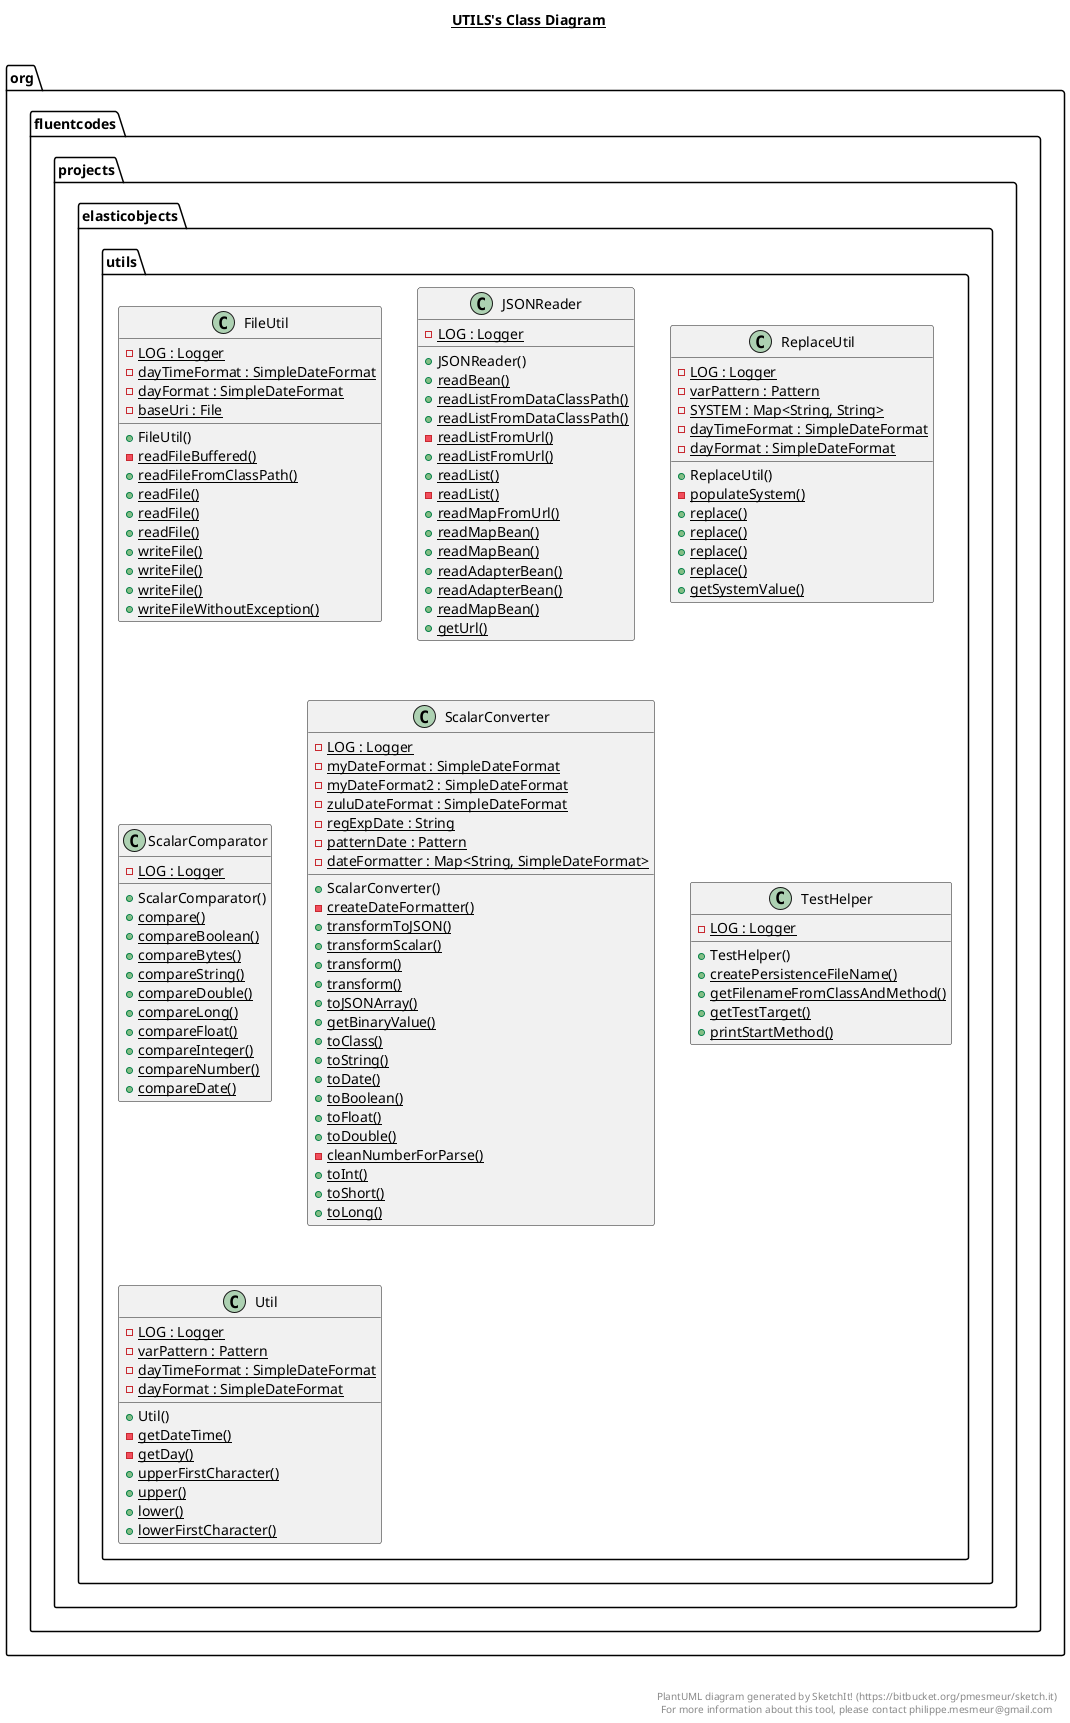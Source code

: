 @startuml

title __UTILS's Class Diagram__\n

  package org.fluentcodes.projects.elasticobjects {
    package org.fluentcodes.projects.elasticobjects.utils {
      class FileUtil {
          {static} - LOG : Logger
          {static} - dayTimeFormat : SimpleDateFormat
          {static} - dayFormat : SimpleDateFormat
          {static} - baseUri : File
          + FileUtil()
          {static} - readFileBuffered()
          {static} + readFileFromClassPath()
          {static} + readFile()
          {static} + readFile()
          {static} + readFile()
          {static} + writeFile()
          {static} + writeFile()
          {static} + writeFile()
          {static} + writeFileWithoutException()
      }
    }
  }
  

  package org.fluentcodes.projects.elasticobjects {
    package org.fluentcodes.projects.elasticobjects.utils {
      class JSONReader {
          {static} - LOG : Logger
          + JSONReader()
          {static} + readBean()
          {static} + readListFromDataClassPath()
          {static} + readListFromDataClassPath()
          {static} - readListFromUrl()
          {static} + readListFromUrl()
          {static} + readList()
          {static} - readList()
          {static} + readMapFromUrl()
          {static} + readMapBean()
          {static} + readMapBean()
          {static} + readAdapterBean()
          {static} + readAdapterBean()
          {static} + readMapBean()
          {static} + getUrl()
      }
    }
  }
  

  package org.fluentcodes.projects.elasticobjects {
    package org.fluentcodes.projects.elasticobjects.utils {
      class ReplaceUtil {
          {static} - LOG : Logger
          {static} - varPattern : Pattern
          {static} - SYSTEM : Map<String, String>
          {static} - dayTimeFormat : SimpleDateFormat
          {static} - dayFormat : SimpleDateFormat
          + ReplaceUtil()
          {static} - populateSystem()
          {static} + replace()
          {static} + replace()
          {static} + replace()
          {static} + replace()
          {static} + getSystemValue()
      }
    }
  }
  

  package org.fluentcodes.projects.elasticobjects {
    package org.fluentcodes.projects.elasticobjects.utils {
      class ScalarComparator {
          {static} - LOG : Logger
          + ScalarComparator()
          {static} + compare()
          {static} + compareBoolean()
          {static} + compareBytes()
          {static} + compareString()
          {static} + compareDouble()
          {static} + compareLong()
          {static} + compareFloat()
          {static} + compareInteger()
          {static} + compareNumber()
          {static} + compareDate()
      }
    }
  }
  

  package org.fluentcodes.projects.elasticobjects {
    package org.fluentcodes.projects.elasticobjects.utils {
      class ScalarConverter {
          {static} - LOG : Logger
          {static} - myDateFormat : SimpleDateFormat
          {static} - myDateFormat2 : SimpleDateFormat
          {static} - zuluDateFormat : SimpleDateFormat
          {static} - regExpDate : String
          {static} - patternDate : Pattern
          {static} - dateFormatter : Map<String, SimpleDateFormat>
          + ScalarConverter()
          {static} - createDateFormatter()
          {static} + transformToJSON()
          {static} + transformScalar()
          {static} + transform()
          {static} + transform()
          {static} + toJSONArray()
          {static} + getBinaryValue()
          {static} + toClass()
          {static} + toString()
          {static} + toDate()
          {static} + toBoolean()
          {static} + toFloat()
          {static} + toDouble()
          {static} - cleanNumberForParse()
          {static} + toInt()
          {static} + toShort()
          {static} + toLong()
      }
    }
  }
  

  package org.fluentcodes.projects.elasticobjects {
    package org.fluentcodes.projects.elasticobjects.utils {
      class TestHelper {
          {static} - LOG : Logger
          + TestHelper()
          {static} + createPersistenceFileName()
          {static} + getFilenameFromClassAndMethod()
          {static} + getTestTarget()
          {static} + printStartMethod()
      }
    }
  }
  

  package org.fluentcodes.projects.elasticobjects {
    package org.fluentcodes.projects.elasticobjects.utils {
      class Util {
          {static} - LOG : Logger
          {static} - varPattern : Pattern
          {static} - dayTimeFormat : SimpleDateFormat
          {static} - dayFormat : SimpleDateFormat
          + Util()
          {static} - getDateTime()
          {static} - getDay()
          {static} + upperFirstCharacter()
          {static} + upper()
          {static} + lower()
          {static} + lowerFirstCharacter()
      }
    }
  }
  



right footer


PlantUML diagram generated by SketchIt! (https://bitbucket.org/pmesmeur/sketch.it)
For more information about this tool, please contact philippe.mesmeur@gmail.com
endfooter

@enduml

